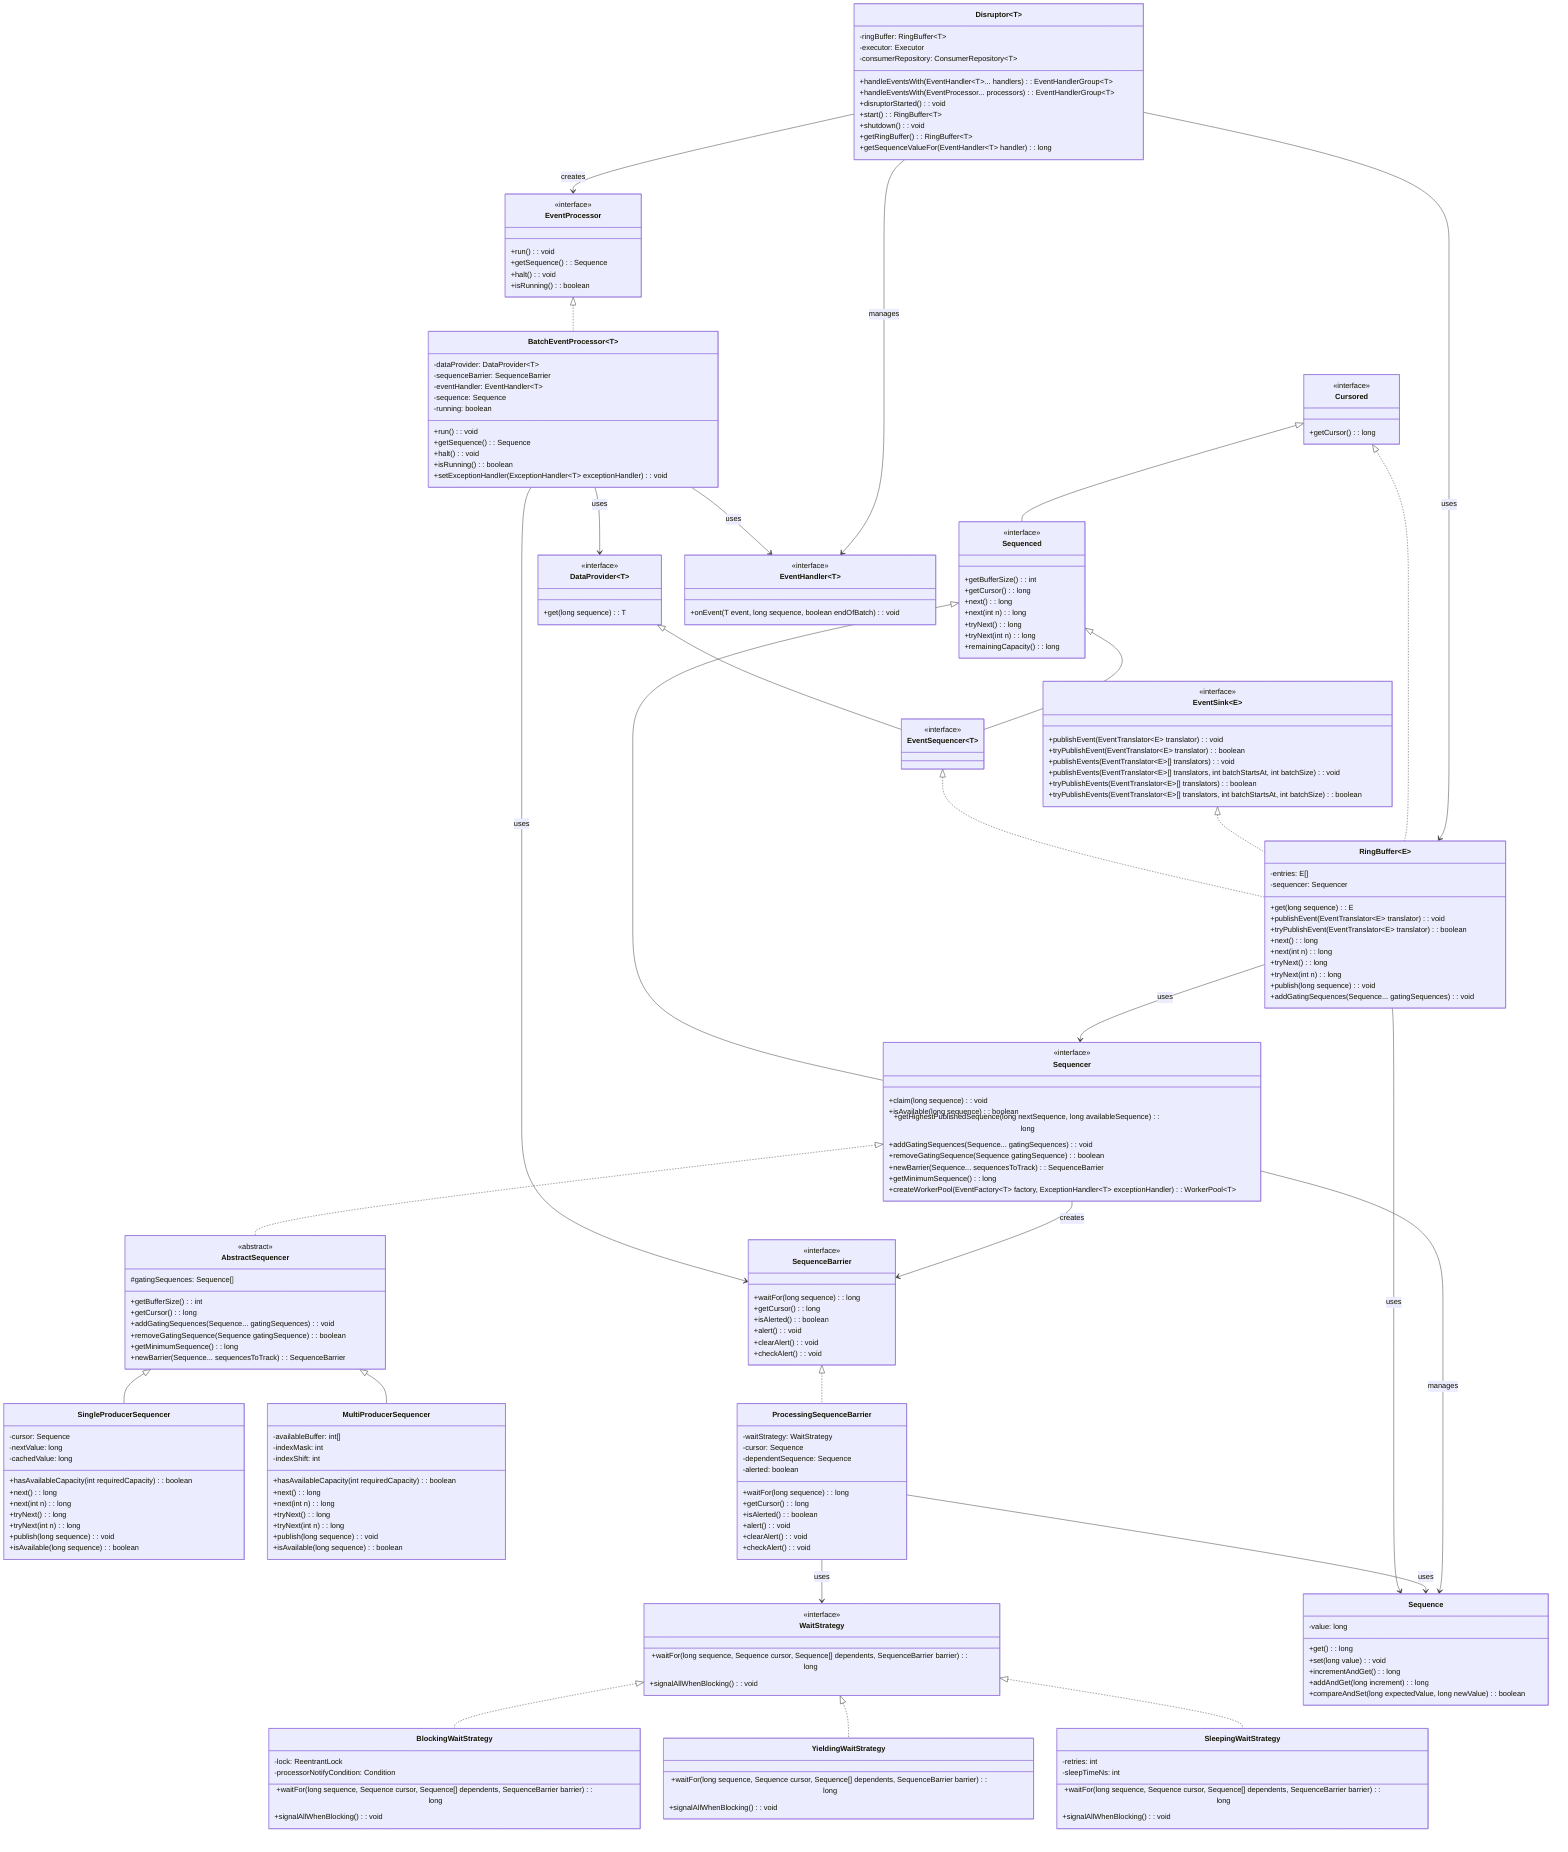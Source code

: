 classDiagram
    %% Interfaces cơ bản
    class DataProvider~T~ {
        <<interface>>
        +get(long sequence): T
    }
    
    class Cursored {
        <<interface>>
        +getCursor(): long
    }
    
    class Sequenced {
        <<interface>>
        +getBufferSize(): int
        +getCursor(): long
        +next(): long
        +next(int n): long
        +tryNext(): long
        +tryNext(int n): long
        +remainingCapacity(): long
    }
    
    class EventSequencer~T~ {
        <<interface>>
    }
    
    class Sequencer {
        <<interface>>
        +claim(long sequence): void
        +isAvailable(long sequence): boolean
        +getHighestPublishedSequence(long nextSequence, long availableSequence): long
        +addGatingSequences(Sequence... gatingSequences): void
        +removeGatingSequence(Sequence gatingSequence): boolean
        +newBarrier(Sequence... sequencesToTrack): SequenceBarrier
        +getMinimumSequence(): long
        +createWorkerPool(EventFactory~T~ factory, ExceptionHandler~T~ exceptionHandler): WorkerPool~T~
    }
    
    class EventSink~E~ {
        <<interface>>
        +publishEvent(EventTranslator~E~ translator): void
        +tryPublishEvent(EventTranslator~E~ translator): boolean
        +publishEvents(EventTranslator~E~[] translators): void
        +publishEvents(EventTranslator~E~[] translators, int batchStartsAt, int batchSize): void
        +tryPublishEvents(EventTranslator~E~[] translators): boolean
        +tryPublishEvents(EventTranslator~E~[] translators, int batchStartsAt, int batchSize): boolean
    }
    
    class EventProcessor {
        <<interface>>
        +run(): void
        +getSequence(): Sequence
        +halt(): void
        +isRunning(): boolean
    }
    
    class EventHandler~T~ {
        <<interface>>
        +onEvent(T event, long sequence, boolean endOfBatch): void
    }
    
    class WaitStrategy {
        <<interface>>
        +waitFor(long sequence, Sequence cursor, Sequence[] dependents, SequenceBarrier barrier): long
        +signalAllWhenBlocking(): void
    }
    
    class SequenceBarrier {
        <<interface>>
        +waitFor(long sequence): long
        +getCursor(): long
        +isAlerted(): boolean
        +alert(): void
        +clearAlert(): void
        +checkAlert(): void
    }
    
    %% Abstract classes
    class AbstractSequencer {
        <<abstract>>
        #gatingSequences: Sequence[]
        +getBufferSize(): int
        +getCursor(): long
        +addGatingSequences(Sequence... gatingSequences): void
        +removeGatingSequence(Sequence gatingSequence): boolean
        +getMinimumSequence(): long
        +newBarrier(Sequence... sequencesToTrack): SequenceBarrier
    }
    
    %% Concrete classes
    class SingleProducerSequencer {
        -cursor: Sequence
        -nextValue: long
        -cachedValue: long
        +hasAvailableCapacity(int requiredCapacity): boolean
        +next(): long
        +next(int n): long
        +tryNext(): long
        +tryNext(int n): long
        +publish(long sequence): void
        +isAvailable(long sequence): boolean
    }
    
    class MultiProducerSequencer {
        -availableBuffer: int[]
        -indexMask: int
        -indexShift: int
        +hasAvailableCapacity(int requiredCapacity): boolean
        +next(): long
        +next(int n): long
        +tryNext(): long
        +tryNext(int n): long
        +publish(long sequence): void
        +isAvailable(long sequence): boolean
    }
    
    class RingBuffer~E~ {
        -entries: E[]
        -sequencer: Sequencer
        +get(long sequence): E
        +publishEvent(EventTranslator~E~ translator): void
        +tryPublishEvent(EventTranslator~E~ translator): boolean
        +next(): long
        +next(int n): long
        +tryNext(): long
        +tryNext(int n): long
        +publish(long sequence): void
        +addGatingSequences(Sequence... gatingSequences): void
    }
    
    class BatchEventProcessor~T~ {
        -dataProvider: DataProvider~T~
        -sequenceBarrier: SequenceBarrier
        -eventHandler: EventHandler~T~
        -sequence: Sequence
        -running: boolean
        +run(): void
        +getSequence(): Sequence
        +halt(): void
        +isRunning(): boolean
        +setExceptionHandler(ExceptionHandler~T~ exceptionHandler): void
    }
    
    class ProcessingSequenceBarrier {
        -waitStrategy: WaitStrategy
        -cursor: Sequence
        -dependentSequence: Sequence
        -alerted: boolean
        +waitFor(long sequence): long
        +getCursor(): long
        +isAlerted(): boolean
        +alert(): void
        +clearAlert(): void
        +checkAlert(): void
    }
    
    class BlockingWaitStrategy {
        -lock: ReentrantLock
        -processorNotifyCondition: Condition
        +waitFor(long sequence, Sequence cursor, Sequence[] dependents, SequenceBarrier barrier): long
        +signalAllWhenBlocking(): void
    }
    
    class YieldingWaitStrategy {
        +waitFor(long sequence, Sequence cursor, Sequence[] dependents, SequenceBarrier barrier): long
        +signalAllWhenBlocking(): void
    }
    
    class SleepingWaitStrategy {
        -retries: int
        -sleepTimeNs: int
        +waitFor(long sequence, Sequence cursor, Sequence[] dependents, SequenceBarrier barrier): long
        +signalAllWhenBlocking(): void
    }
    
    class Disruptor~T~ {
        -ringBuffer: RingBuffer~T~
        -executor: Executor
        -consumerRepository: ConsumerRepository~T~
        +handleEventsWith(EventHandler~T~... handlers): EventHandlerGroup~T~
        +handleEventsWith(EventProcessor... processors): EventHandlerGroup~T~
        +disruptorStarted(): void
        +start(): RingBuffer~T~
        +shutdown(): void
        +getRingBuffer(): RingBuffer~T~
        +getSequenceValueFor(EventHandler~T~ handler): long
    }
    
    class Sequence {
        -value: long
        +get(): long
        +set(long value): void
        +incrementAndGet(): long
        +addAndGet(long increment): long
        +compareAndSet(long expectedValue, long newValue): boolean
    }
    
    %% Mối quan hệ giữa các interface
    DataProvider <|-- EventSequencer
    Sequenced <|-- EventSequencer
    Sequenced <|-- Sequencer
    Cursored <|-- Sequenced
    
    %% Mối quan hệ triển khai
    EventSequencer <|.. RingBuffer
    EventSink <|.. RingBuffer
    Cursored <|.. RingBuffer
    
    Sequencer <|.. AbstractSequencer
    AbstractSequencer <|-- SingleProducerSequencer
    AbstractSequencer <|-- MultiProducerSequencer
    
    EventProcessor <|.. BatchEventProcessor
    SequenceBarrier <|.. ProcessingSequenceBarrier
    WaitStrategy <|.. BlockingWaitStrategy
    WaitStrategy <|.. YieldingWaitStrategy
    WaitStrategy <|.. SleepingWaitStrategy
    
    %% Mối quan hệ sử dụng
    RingBuffer --> Sequencer : uses
    RingBuffer --> Sequence : uses
    BatchEventProcessor --> DataProvider : uses
    BatchEventProcessor --> SequenceBarrier : uses
    BatchEventProcessor --> EventHandler : uses
    ProcessingSequenceBarrier --> WaitStrategy : uses
    ProcessingSequenceBarrier --> Sequence : uses
    Disruptor --> RingBuffer : uses
    Disruptor --> EventProcessor : creates
    Disruptor --> EventHandler : manages
    Sequencer --> SequenceBarrier : creates
    Sequencer --> Sequence : manages